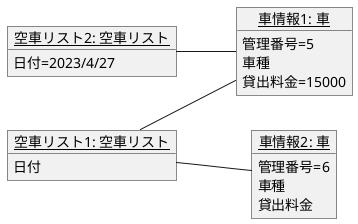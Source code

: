 ' @startuml
' left to right direction
' class 会社 {}
' class 社員{}
' ' 会社 --> 社員:雇う
' 会社"0...1"----"従業員"社員
' note top of 会社:雇用者
' note top of 社員:従業員
' @enduml
' 
' @startuml
' left to right direction
' 会員リスト o-- 会員
' note right of 会員リスト
' 会員クラスがなくて成り立つ
' end note
' @enduml

' @startuml
' left to right direction
' パソコン"1" *-- ハードディスク
' note right of パソコン
' ハードディスクがないと成り立ちません。
' end note
' 会社 o-- 社員
' 社員 *--社員証
' @enduml
' @startuml
' left to right direction
' 注文<.. 注文管理
' note top of 注文管理
' 注文管理が注文のメソッドもしくは属性を呼び出している
' end note
' @startuml
' class 社員{
' - 社員ID
' - 社員名
' ---
' + 社員ID設定（社員ID:int）:void
' + 社員ID取得（）:int
' + 社員名設定（社員名:String）:void
' + 社員名取得（）:String
' }
' class 技術社員{
' - プロジェクト名:String
' ---
' + プロジェクト名設定（プロジェクト名:String）:void
' + プロジェクト名取得（）:String
' }
' class 営業社員{
' - 担当地域名:String
' ---
' + 担当地域名設定（プロジェクト名:String）:void
' + 担当地域名取得（）:String
' }
' ' 社員<|--down- 技術社員
' ' 社員<|--down- 営業社員
' 技術社員 -down-|> 社員
' 営業社員 -down-|> 社員
' @enduml
' @startuml
' abstract class Animal <<Abstract>> {
' ---
' + Walk:void
' + {abstract} eat():int
' + {abstract} cry():void
' }
' class Dog {
' ---
' + eat():int
' + cry():void
' }
' class Cat {
' ---
' + eat():int
' + cry():void
' }
' Animal <|-down- Dog
' Animal <|-down- Cat
' @enduml

' @startuml
' class Word {
' ---
' + enter():void
' }
' class Excel {
' ---
' + enter():void
' }
' circle "keyboard" as I1
' Word --( I1
' Excel --( I1
' class User {
' }
' I1 <-- User:<< use >>
' @enduml
@startuml
left to right direction
object "<u>空車リスト2: 空車リスト</u>" as k2 {
日付=2023/4/27
}
object "<u>空車リスト1: 空車リスト</u>" as k1 {
日付
}
object "<u>車情報1: 車</u>" as car1 {
管理番号=5
車種
貸出料金=15000
}
object "<u>車情報2: 車</u>" as car2 {
管理番号=6
車種
貸出料金
}
k1 -- car1
k1 -- car2
k2 -- car1
@enduml
